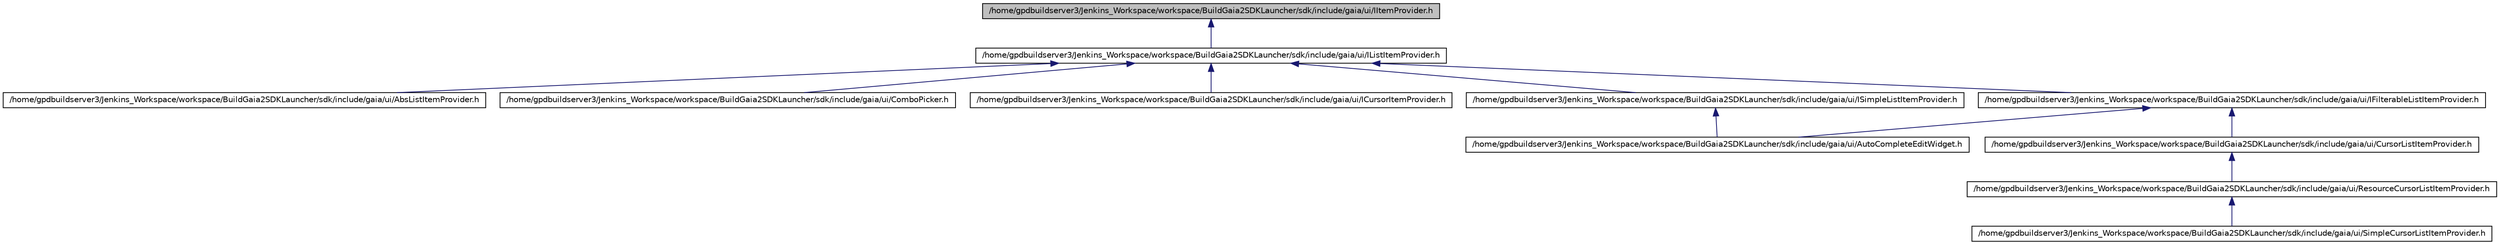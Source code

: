 digraph G
{
  edge [fontname="Helvetica",fontsize="10",labelfontname="Helvetica",labelfontsize="10"];
  node [fontname="Helvetica",fontsize="10",shape=record];
  Node1 [label="/home/gpdbuildserver3/Jenkins_Workspace/workspace/BuildGaia2SDKLauncher/sdk/include/gaia/ui/IItemProvider.h",height=0.2,width=0.4,color="black", fillcolor="grey75", style="filled" fontcolor="black"];
  Node1 -> Node2 [dir=back,color="midnightblue",fontsize="10",style="solid",fontname="Helvetica"];
  Node2 [label="/home/gpdbuildserver3/Jenkins_Workspace/workspace/BuildGaia2SDKLauncher/sdk/include/gaia/ui/IListItemProvider.h",height=0.2,width=0.4,color="black", fillcolor="white", style="filled",URL="$d4/d8b/_i_list_item_provider_8h.html"];
  Node2 -> Node3 [dir=back,color="midnightblue",fontsize="10",style="solid",fontname="Helvetica"];
  Node3 [label="/home/gpdbuildserver3/Jenkins_Workspace/workspace/BuildGaia2SDKLauncher/sdk/include/gaia/ui/AbsListItemProvider.h",height=0.2,width=0.4,color="black", fillcolor="white", style="filled",URL="$d9/dd2/_abs_list_item_provider_8h.html"];
  Node2 -> Node4 [dir=back,color="midnightblue",fontsize="10",style="solid",fontname="Helvetica"];
  Node4 [label="/home/gpdbuildserver3/Jenkins_Workspace/workspace/BuildGaia2SDKLauncher/sdk/include/gaia/ui/ComboPicker.h",height=0.2,width=0.4,color="black", fillcolor="white", style="filled",URL="$d3/d9b/_combo_picker_8h.html"];
  Node2 -> Node5 [dir=back,color="midnightblue",fontsize="10",style="solid",fontname="Helvetica"];
  Node5 [label="/home/gpdbuildserver3/Jenkins_Workspace/workspace/BuildGaia2SDKLauncher/sdk/include/gaia/ui/ICursorItemProvider.h",height=0.2,width=0.4,color="black", fillcolor="white", style="filled",URL="$d0/dcd/_i_cursor_item_provider_8h.html"];
  Node2 -> Node6 [dir=back,color="midnightblue",fontsize="10",style="solid",fontname="Helvetica"];
  Node6 [label="/home/gpdbuildserver3/Jenkins_Workspace/workspace/BuildGaia2SDKLauncher/sdk/include/gaia/ui/IFilterableListItemProvider.h",height=0.2,width=0.4,color="black", fillcolor="white", style="filled",URL="$d9/d41/_i_filterable_list_item_provider_8h.html"];
  Node6 -> Node7 [dir=back,color="midnightblue",fontsize="10",style="solid",fontname="Helvetica"];
  Node7 [label="/home/gpdbuildserver3/Jenkins_Workspace/workspace/BuildGaia2SDKLauncher/sdk/include/gaia/ui/AutoCompleteEditWidget.h",height=0.2,width=0.4,color="black", fillcolor="white", style="filled",URL="$d4/da1/_auto_complete_edit_widget_8h.html"];
  Node6 -> Node8 [dir=back,color="midnightblue",fontsize="10",style="solid",fontname="Helvetica"];
  Node8 [label="/home/gpdbuildserver3/Jenkins_Workspace/workspace/BuildGaia2SDKLauncher/sdk/include/gaia/ui/CursorListItemProvider.h",height=0.2,width=0.4,color="black", fillcolor="white", style="filled",URL="$d7/d78/_cursor_list_item_provider_8h.html"];
  Node8 -> Node9 [dir=back,color="midnightblue",fontsize="10",style="solid",fontname="Helvetica"];
  Node9 [label="/home/gpdbuildserver3/Jenkins_Workspace/workspace/BuildGaia2SDKLauncher/sdk/include/gaia/ui/ResourceCursorListItemProvider.h",height=0.2,width=0.4,color="black", fillcolor="white", style="filled",URL="$db/d95/_resource_cursor_list_item_provider_8h.html"];
  Node9 -> Node10 [dir=back,color="midnightblue",fontsize="10",style="solid",fontname="Helvetica"];
  Node10 [label="/home/gpdbuildserver3/Jenkins_Workspace/workspace/BuildGaia2SDKLauncher/sdk/include/gaia/ui/SimpleCursorListItemProvider.h",height=0.2,width=0.4,color="black", fillcolor="white", style="filled",URL="$db/daf/_simple_cursor_list_item_provider_8h.html"];
  Node2 -> Node11 [dir=back,color="midnightblue",fontsize="10",style="solid",fontname="Helvetica"];
  Node11 [label="/home/gpdbuildserver3/Jenkins_Workspace/workspace/BuildGaia2SDKLauncher/sdk/include/gaia/ui/ISimpleListItemProvider.h",height=0.2,width=0.4,color="black", fillcolor="white", style="filled",URL="$d8/de3/_i_simple_list_item_provider_8h.html"];
  Node11 -> Node7 [dir=back,color="midnightblue",fontsize="10",style="solid",fontname="Helvetica"];
}
